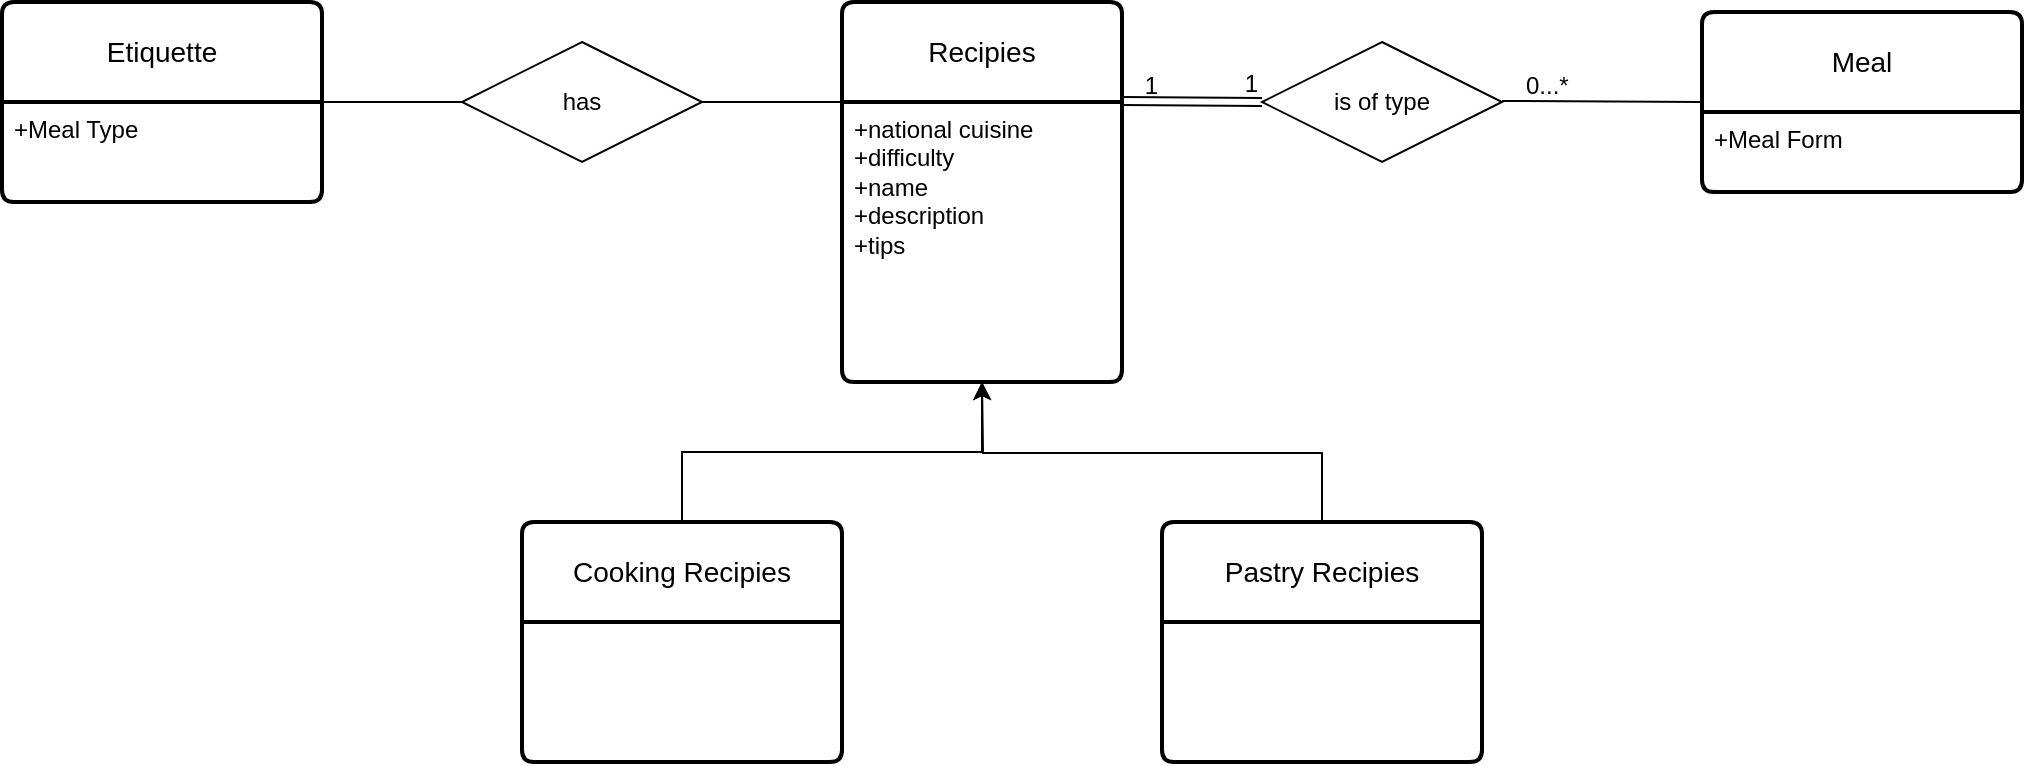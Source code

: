 <mxfile version="24.2.2" type="github">
  <diagram name="Page-1" id="VTxbm6ZFIvx-NwLl5isk">
    <mxGraphModel dx="2117" dy="1691" grid="1" gridSize="10" guides="1" tooltips="1" connect="1" arrows="1" fold="1" page="1" pageScale="1" pageWidth="827" pageHeight="1169" math="0" shadow="0">
      <root>
        <mxCell id="0" />
        <mxCell id="1" parent="0" />
        <mxCell id="XMQH14Z6CKcm3YTAraPi-1" value="Recipies" style="swimlane;childLayout=stackLayout;horizontal=1;startSize=50;horizontalStack=0;rounded=1;fontSize=14;fontStyle=0;strokeWidth=2;resizeParent=0;resizeLast=1;shadow=0;dashed=0;align=center;arcSize=4;whiteSpace=wrap;html=1;" vertex="1" parent="1">
          <mxGeometry x="190" y="-10" width="140" height="190" as="geometry" />
        </mxCell>
        <mxCell id="XMQH14Z6CKcm3YTAraPi-2" value="+national cuisine&lt;div&gt;+difficulty&lt;/div&gt;&lt;div&gt;+name&lt;/div&gt;&lt;div&gt;+description&lt;/div&gt;&lt;div&gt;+tips&lt;/div&gt;" style="align=left;strokeColor=none;fillColor=none;spacingLeft=4;fontSize=12;verticalAlign=top;resizable=0;rotatable=0;part=1;html=1;" vertex="1" parent="XMQH14Z6CKcm3YTAraPi-1">
          <mxGeometry y="50" width="140" height="140" as="geometry" />
        </mxCell>
        <mxCell id="XMQH14Z6CKcm3YTAraPi-14" style="edgeStyle=orthogonalEdgeStyle;rounded=0;orthogonalLoop=1;jettySize=auto;html=1;exitX=0.5;exitY=0;exitDx=0;exitDy=0;entryX=0.5;entryY=1;entryDx=0;entryDy=0;" edge="1" parent="1" source="XMQH14Z6CKcm3YTAraPi-3" target="XMQH14Z6CKcm3YTAraPi-2">
          <mxGeometry relative="1" as="geometry" />
        </mxCell>
        <mxCell id="XMQH14Z6CKcm3YTAraPi-3" value="Cooking Recipies" style="swimlane;childLayout=stackLayout;horizontal=1;startSize=50;horizontalStack=0;rounded=1;fontSize=14;fontStyle=0;strokeWidth=2;resizeParent=0;resizeLast=1;shadow=0;dashed=0;align=center;arcSize=4;whiteSpace=wrap;html=1;" vertex="1" parent="1">
          <mxGeometry x="30" y="250" width="160" height="120" as="geometry" />
        </mxCell>
        <mxCell id="XMQH14Z6CKcm3YTAraPi-15" style="edgeStyle=orthogonalEdgeStyle;rounded=0;orthogonalLoop=1;jettySize=auto;html=1;exitX=0.5;exitY=0;exitDx=0;exitDy=0;" edge="1" parent="1" source="XMQH14Z6CKcm3YTAraPi-5">
          <mxGeometry relative="1" as="geometry">
            <mxPoint x="260" y="180" as="targetPoint" />
          </mxGeometry>
        </mxCell>
        <mxCell id="XMQH14Z6CKcm3YTAraPi-5" value="Pastry Recipies" style="swimlane;childLayout=stackLayout;horizontal=1;startSize=50;horizontalStack=0;rounded=1;fontSize=14;fontStyle=0;strokeWidth=2;resizeParent=0;resizeLast=1;shadow=0;dashed=0;align=center;arcSize=4;whiteSpace=wrap;html=1;" vertex="1" parent="1">
          <mxGeometry x="350" y="250" width="160" height="120" as="geometry" />
        </mxCell>
        <mxCell id="XMQH14Z6CKcm3YTAraPi-17" value="Meal" style="swimlane;childLayout=stackLayout;horizontal=1;startSize=50;horizontalStack=0;rounded=1;fontSize=14;fontStyle=0;strokeWidth=2;resizeParent=0;resizeLast=1;shadow=0;dashed=0;align=center;arcSize=4;whiteSpace=wrap;html=1;" vertex="1" parent="1">
          <mxGeometry x="620" y="-5" width="160" height="90" as="geometry" />
        </mxCell>
        <mxCell id="XMQH14Z6CKcm3YTAraPi-18" value="+Meal Form" style="align=left;strokeColor=none;fillColor=none;spacingLeft=4;fontSize=12;verticalAlign=top;resizable=0;rotatable=0;part=1;html=1;" vertex="1" parent="XMQH14Z6CKcm3YTAraPi-17">
          <mxGeometry y="50" width="160" height="40" as="geometry" />
        </mxCell>
        <mxCell id="XMQH14Z6CKcm3YTAraPi-20" value="is of type" style="shape=rhombus;perimeter=rhombusPerimeter;whiteSpace=wrap;html=1;align=center;" vertex="1" parent="1">
          <mxGeometry x="400" y="10" width="120" height="60" as="geometry" />
        </mxCell>
        <mxCell id="XMQH14Z6CKcm3YTAraPi-22" value="" style="shape=link;html=1;rounded=0;" edge="1" parent="1">
          <mxGeometry relative="1" as="geometry">
            <mxPoint x="330" y="39.5" as="sourcePoint" />
            <mxPoint x="400" y="40" as="targetPoint" />
          </mxGeometry>
        </mxCell>
        <mxCell id="XMQH14Z6CKcm3YTAraPi-23" value="1" style="resizable=0;html=1;whiteSpace=wrap;align=right;verticalAlign=bottom;" connectable="0" vertex="1" parent="XMQH14Z6CKcm3YTAraPi-22">
          <mxGeometry x="1" relative="1" as="geometry" />
        </mxCell>
        <mxCell id="XMQH14Z6CKcm3YTAraPi-25" value="" style="endArrow=none;html=1;rounded=0;" edge="1" parent="1">
          <mxGeometry relative="1" as="geometry">
            <mxPoint x="520" y="39.5" as="sourcePoint" />
            <mxPoint x="620" y="40" as="targetPoint" />
          </mxGeometry>
        </mxCell>
        <mxCell id="XMQH14Z6CKcm3YTAraPi-26" value="0...*" style="resizable=0;html=1;whiteSpace=wrap;align=left;verticalAlign=bottom;" connectable="0" vertex="1" parent="XMQH14Z6CKcm3YTAraPi-25">
          <mxGeometry x="-1" relative="1" as="geometry">
            <mxPoint x="10" y="1" as="offset" />
          </mxGeometry>
        </mxCell>
        <mxCell id="XMQH14Z6CKcm3YTAraPi-28" value="1" style="resizable=0;html=1;whiteSpace=wrap;align=right;verticalAlign=bottom;" connectable="0" vertex="1" parent="1">
          <mxGeometry x="349.998" y="40.0" as="geometry" />
        </mxCell>
        <mxCell id="XMQH14Z6CKcm3YTAraPi-29" value="Etiquette" style="swimlane;childLayout=stackLayout;horizontal=1;startSize=50;horizontalStack=0;rounded=1;fontSize=14;fontStyle=0;strokeWidth=2;resizeParent=0;resizeLast=1;shadow=0;dashed=0;align=center;arcSize=4;whiteSpace=wrap;html=1;" vertex="1" parent="1">
          <mxGeometry x="-230" y="-10" width="160" height="100" as="geometry" />
        </mxCell>
        <mxCell id="XMQH14Z6CKcm3YTAraPi-30" value="+Meal Type" style="align=left;strokeColor=none;fillColor=none;spacingLeft=4;fontSize=12;verticalAlign=top;resizable=0;rotatable=0;part=1;html=1;" vertex="1" parent="XMQH14Z6CKcm3YTAraPi-29">
          <mxGeometry y="50" width="160" height="50" as="geometry" />
        </mxCell>
        <mxCell id="XMQH14Z6CKcm3YTAraPi-31" value="has" style="shape=rhombus;perimeter=rhombusPerimeter;whiteSpace=wrap;html=1;align=center;" vertex="1" parent="1">
          <mxGeometry y="10" width="120" height="60" as="geometry" />
        </mxCell>
        <mxCell id="XMQH14Z6CKcm3YTAraPi-34" value="" style="endArrow=none;html=1;rounded=0;" edge="1" parent="1">
          <mxGeometry relative="1" as="geometry">
            <mxPoint x="120" y="40" as="sourcePoint" />
            <mxPoint x="200" y="40" as="targetPoint" />
          </mxGeometry>
        </mxCell>
        <mxCell id="XMQH14Z6CKcm3YTAraPi-35" value="" style="endArrow=none;html=1;rounded=0;exitX=1;exitY=0;exitDx=0;exitDy=0;entryX=0;entryY=0.5;entryDx=0;entryDy=0;" edge="1" parent="1" source="XMQH14Z6CKcm3YTAraPi-30" target="XMQH14Z6CKcm3YTAraPi-31">
          <mxGeometry relative="1" as="geometry">
            <mxPoint x="-160" y="39" as="sourcePoint" />
            <mxPoint y="39" as="targetPoint" />
          </mxGeometry>
        </mxCell>
      </root>
    </mxGraphModel>
  </diagram>
</mxfile>
